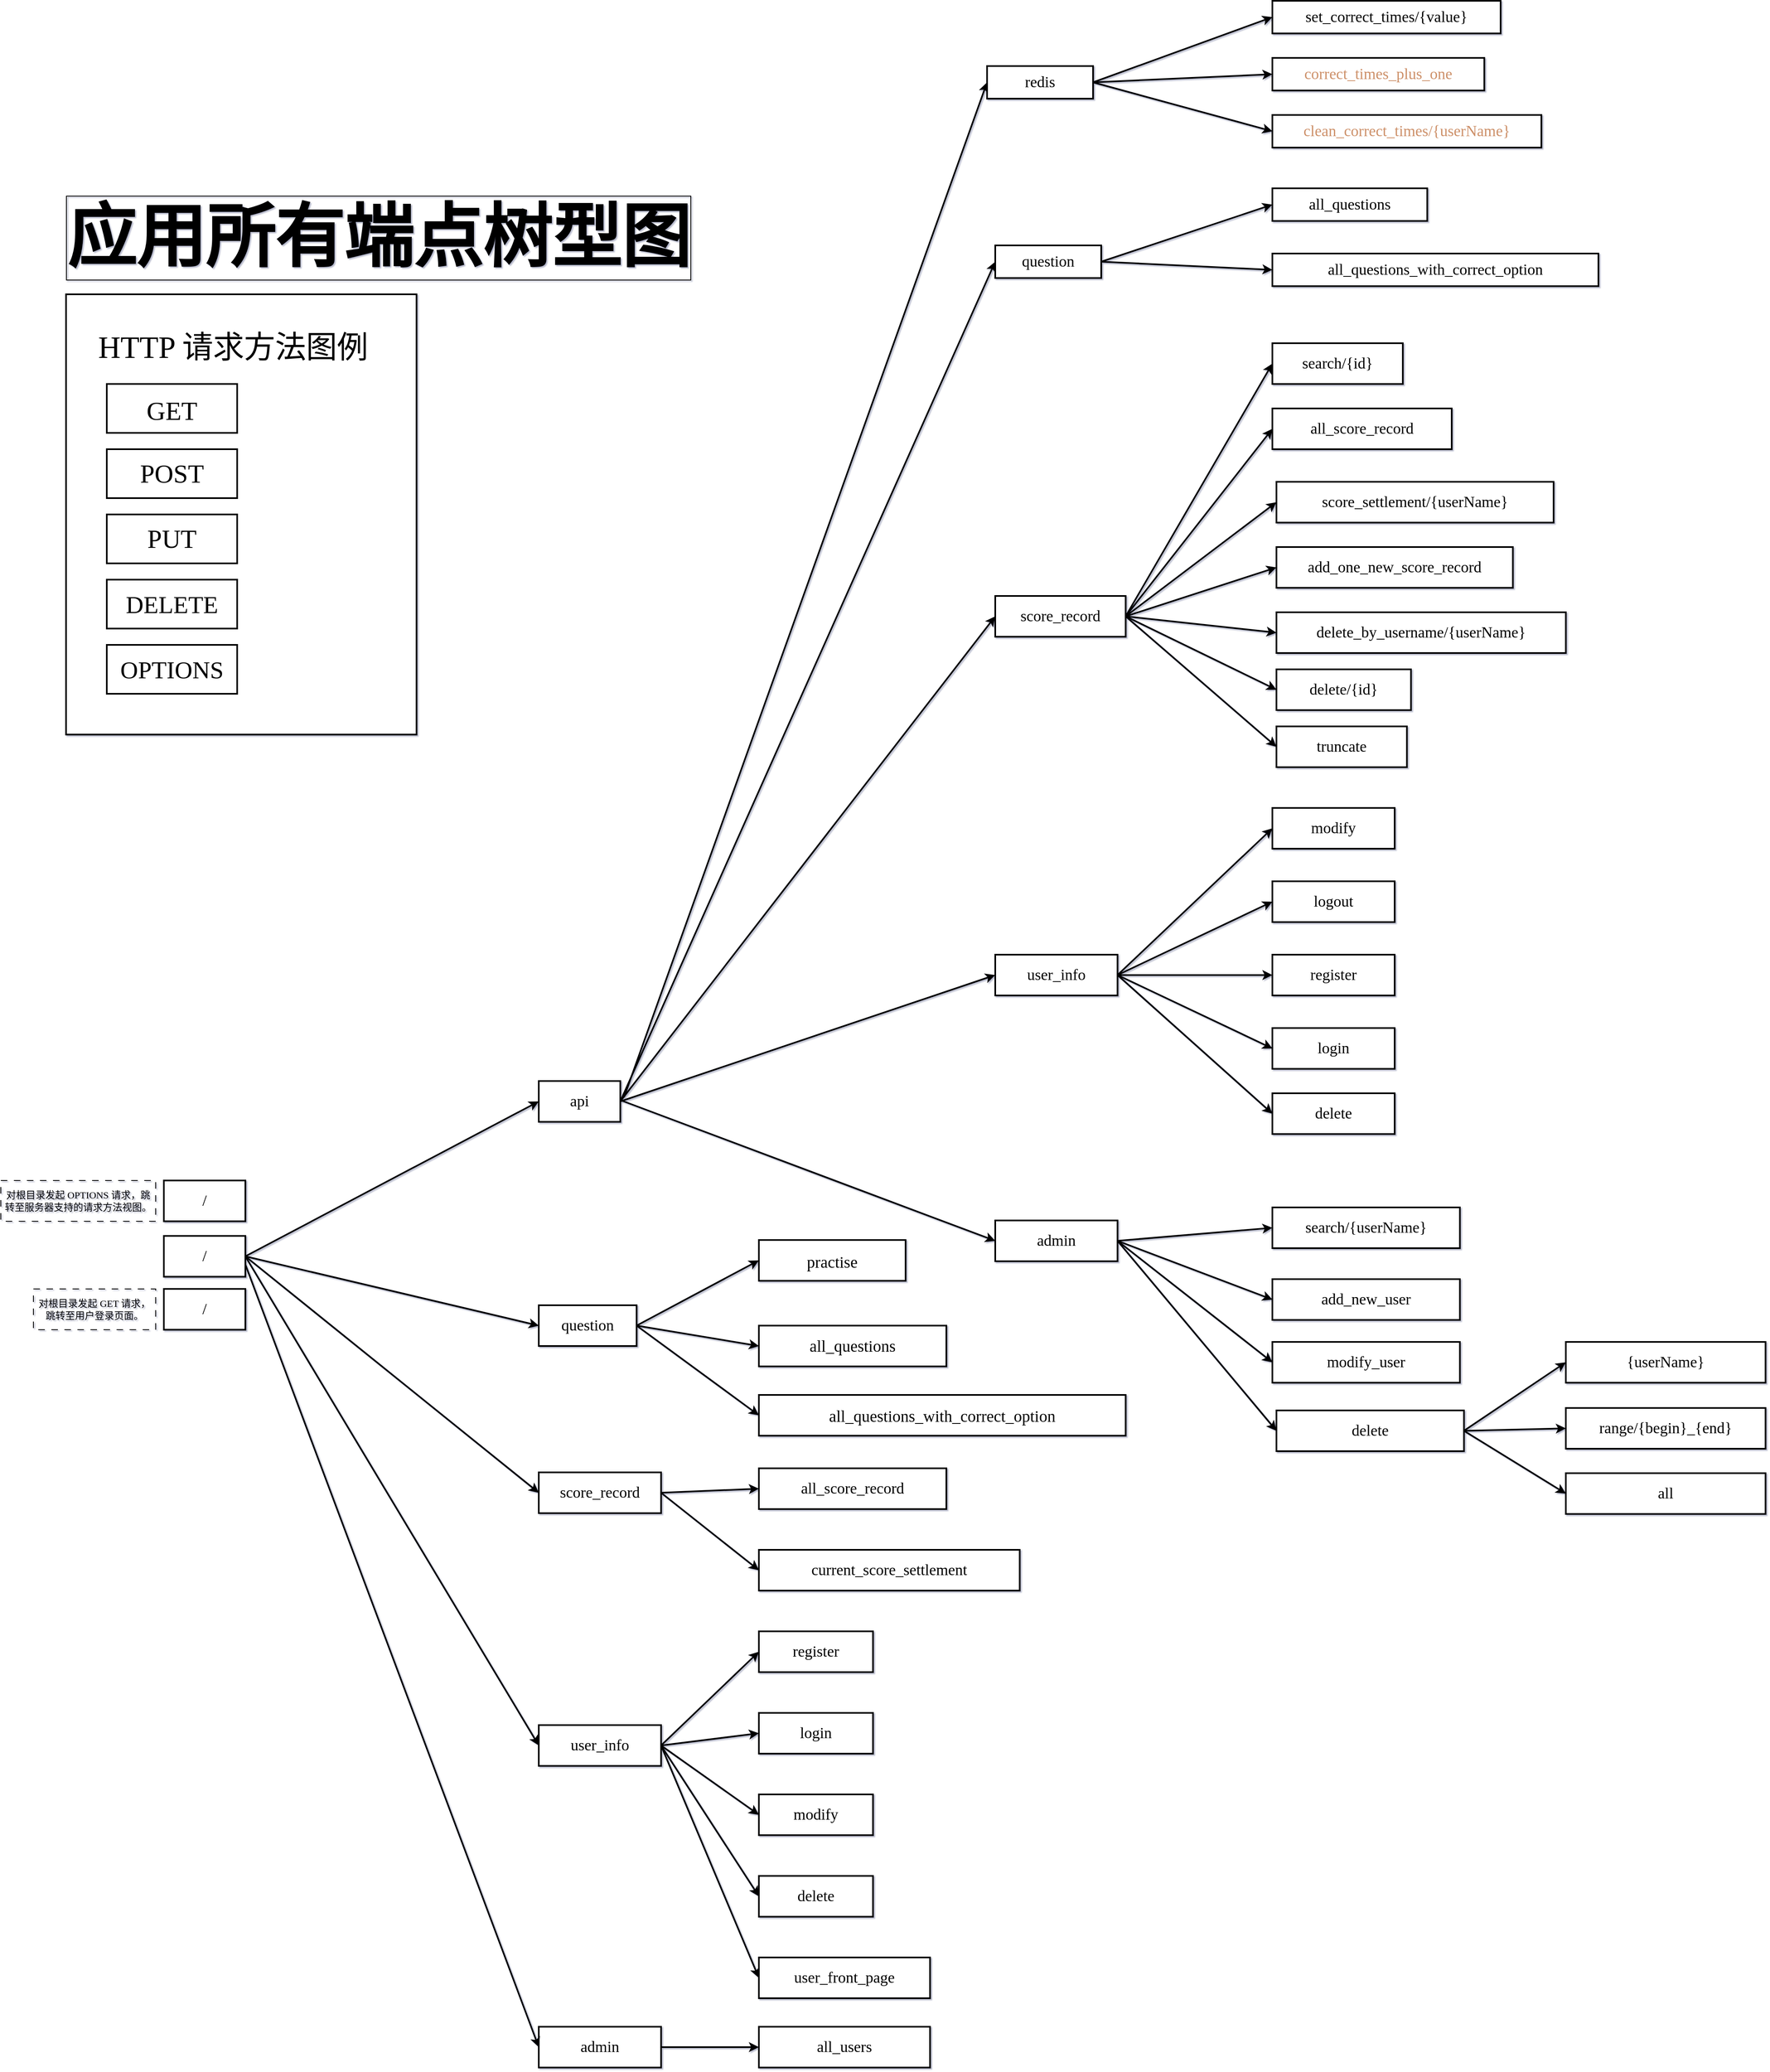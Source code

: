 <mxfile>
    <diagram id="_UrblQMBphAFoHFJ3hvH" name="第 1 页">
        <mxGraphModel dx="5532" dy="3304" grid="1" gridSize="10" guides="1" tooltips="1" connect="1" arrows="1" fold="1" page="1" pageScale="1" pageWidth="2336" pageHeight="1654" background="light-dark(#FFFFFF,#000000)" math="0" shadow="1">
            <root>
                <mxCell id="0"/>
                <mxCell id="1" parent="0"/>
                <mxCell id="5" value="&lt;font style=&quot;color: light-dark(rgb(0, 0, 0), rgb(255, 255, 255));&quot;&gt;/&lt;/font&gt;" style="rounded=0;whiteSpace=wrap;html=1;fontFamily=Lucida Console;fontSize=19;verticalAlign=middle;textShadow=0;fontColor=light-dark(#000000,#FFFFFF);strokeWidth=2;" parent="1" vertex="1">
                    <mxGeometry x="-790" y="1025" width="100" height="50" as="geometry"/>
                </mxCell>
                <mxCell id="6" value="&lt;font style=&quot;font-size: 85px;&quot;&gt;&lt;b&gt;应用所有端点树型图&lt;/b&gt;&lt;/font&gt;" style="text;html=1;align=center;verticalAlign=middle;whiteSpace=wrap;rounded=0;fontFamily=Lucida Console;fontColor=light-dark(#000000,#FFFFFF);labelBorderColor=default;strokeWidth=2;" parent="1" vertex="1">
                    <mxGeometry x="-933" y="-270" width="813" height="140" as="geometry"/>
                </mxCell>
                <mxCell id="7" value="" style="endArrow=classic;html=1;exitX=1;exitY=0.5;exitDx=0;exitDy=0;fontFamily=Lucida Console;fontSize=19;entryX=0;entryY=0.5;entryDx=0;entryDy=0;verticalAlign=middle;textShadow=0;fontColor=light-dark(#000000,#FFFFFF);strokeWidth=2;" parent="1" source="5" target="9" edge="1">
                    <mxGeometry width="50" height="50" relative="1" as="geometry">
                        <mxPoint x="-610" y="955" as="sourcePoint"/>
                        <mxPoint x="-560" y="905" as="targetPoint"/>
                    </mxGeometry>
                </mxCell>
                <mxCell id="9" value="&lt;span&gt;&lt;font style=&quot;color: light-dark(rgb(0, 0, 0), rgb(255, 255, 255));&quot;&gt;api&lt;/font&gt;&lt;/span&gt;" style="rounded=0;whiteSpace=wrap;html=1;fontFamily=Lucida Console;fontSize=19;verticalAlign=middle;textShadow=0;fontColor=light-dark(#000000,#FFFFFF);strokeWidth=2;" parent="1" vertex="1">
                    <mxGeometry x="-330" y="835" width="100" height="50" as="geometry"/>
                </mxCell>
                <mxCell id="10" value="&lt;font style=&quot;color: light-dark(rgb(0, 0, 0), rgb(255, 255, 255));&quot;&gt;question&lt;/font&gt;" style="rounded=0;whiteSpace=wrap;html=1;fontFamily=Lucida Console;fontSize=19;verticalAlign=middle;textShadow=0;fontColor=light-dark(#000000,#FFFFFF);strokeWidth=2;" parent="1" vertex="1">
                    <mxGeometry x="-330" y="1110" width="120" height="50" as="geometry"/>
                </mxCell>
                <mxCell id="11" value="&lt;div style=&quot;&quot;&gt;&lt;div&gt;&lt;font style=&quot;color: light-dark(rgb(0, 0, 0), rgb(255, 255, 255));&quot;&gt;score_record&lt;/font&gt;&lt;/div&gt;&lt;/div&gt;" style="rounded=0;whiteSpace=wrap;html=1;fontFamily=Lucida Console;fontSize=19;verticalAlign=middle;textShadow=0;fontColor=light-dark(#000000,#FFFFFF);strokeWidth=2;" parent="1" vertex="1">
                    <mxGeometry x="-330" y="1315" width="150" height="50" as="geometry"/>
                </mxCell>
                <mxCell id="13" value="" style="endArrow=classic;html=1;exitX=1;exitY=0.5;exitDx=0;exitDy=0;entryX=0;entryY=0.5;entryDx=0;entryDy=0;verticalAlign=middle;textShadow=0;fontColor=light-dark(#000000,#FFFFFF);strokeWidth=2;fontFamily=Lucida Console;" parent="1" source="5" target="10" edge="1">
                    <mxGeometry width="50" height="50" relative="1" as="geometry">
                        <mxPoint x="-630" y="1300" as="sourcePoint"/>
                        <mxPoint x="-520" y="1365" as="targetPoint"/>
                    </mxGeometry>
                </mxCell>
                <mxCell id="14" value="" style="endArrow=classic;html=1;entryX=0;entryY=0.5;entryDx=0;entryDy=0;verticalAlign=middle;textShadow=0;fontColor=light-dark(#000000,#FFFFFF);exitX=1;exitY=0.5;exitDx=0;exitDy=0;strokeWidth=2;fontFamily=Lucida Console;" parent="1" source="5" target="11" edge="1">
                    <mxGeometry width="50" height="50" relative="1" as="geometry">
                        <mxPoint x="-690" y="1055" as="sourcePoint"/>
                        <mxPoint x="-550" y="1435" as="targetPoint"/>
                    </mxGeometry>
                </mxCell>
                <mxCell id="15" value="" style="endArrow=classic;html=1;exitX=1;exitY=0.5;exitDx=0;exitDy=0;entryX=0;entryY=0.5;entryDx=0;entryDy=0;verticalAlign=middle;textShadow=0;fontColor=light-dark(#000000,#FFFFFF);strokeWidth=2;fontFamily=Lucida Console;" parent="1" source="11" target="17" edge="1">
                    <mxGeometry width="50" height="50" relative="1" as="geometry">
                        <mxPoint x="-240" y="1400" as="sourcePoint"/>
                        <mxPoint x="-190" y="1330" as="targetPoint"/>
                    </mxGeometry>
                </mxCell>
                <mxCell id="17" value="&lt;div&gt;&lt;font style=&quot;color: light-dark(rgb(0, 0, 0), rgb(0, 204, 102));&quot;&gt;all_score_record&lt;/font&gt;&lt;/div&gt;" style="rounded=0;whiteSpace=wrap;html=1;fontFamily=Lucida Console;fontSize=19;verticalAlign=middle;textShadow=0;fontColor=light-dark(#000000,#FFFFFF);strokeWidth=2;" parent="1" vertex="1">
                    <mxGeometry x="-60" y="1310" width="230" height="50" as="geometry"/>
                </mxCell>
                <mxCell id="19" value="&lt;div style=&quot;&quot;&gt;&lt;div&gt;&lt;font style=&quot;color: light-dark(rgb(0, 0, 0), rgb(0, 204, 102));&quot;&gt;current_score_settlement&lt;/font&gt;&lt;/div&gt;&lt;/div&gt;" style="rounded=0;whiteSpace=wrap;html=1;fontFamily=Lucida Console;fontSize=19;verticalAlign=middle;textShadow=0;fontColor=light-dark(#000000,#FFFFFF);strokeWidth=2;" parent="1" vertex="1">
                    <mxGeometry x="-60" y="1410" width="320" height="50" as="geometry"/>
                </mxCell>
                <mxCell id="20" value="" style="endArrow=classic;html=1;exitX=1;exitY=0.5;exitDx=0;exitDy=0;entryX=0;entryY=0.5;entryDx=0;entryDy=0;verticalAlign=middle;textShadow=0;fontColor=light-dark(#000000,#FFFFFF);strokeWidth=2;fontFamily=Lucida Console;" parent="1" source="11" target="19" edge="1">
                    <mxGeometry width="50" height="50" relative="1" as="geometry">
                        <mxPoint x="-270" y="1510" as="sourcePoint"/>
                        <mxPoint x="-220" y="1460" as="targetPoint"/>
                    </mxGeometry>
                </mxCell>
                <mxCell id="21" value="&lt;font style=&quot;color: light-dark(rgb(0, 0, 0), rgb(0, 204, 102)); font-size: 20px;&quot;&gt;all_questions&lt;/font&gt;" style="rounded=0;whiteSpace=wrap;html=1;fontFamily=Lucida Console;fontSize=19;verticalAlign=middle;textShadow=0;fontColor=light-dark(#000000,#FFFFFF);strokeWidth=2;" parent="1" vertex="1">
                    <mxGeometry x="-60" y="1135" width="230" height="50" as="geometry"/>
                </mxCell>
                <mxCell id="22" value="" style="endArrow=classic;html=1;entryX=0;entryY=0.5;entryDx=0;entryDy=0;verticalAlign=middle;textShadow=0;fontColor=light-dark(#000000,#FFFFFF);strokeWidth=2;fontFamily=Lucida Console;exitX=1;exitY=0.5;exitDx=0;exitDy=0;" parent="1" target="21" edge="1" source="10">
                    <mxGeometry width="50" height="50" relative="1" as="geometry">
                        <mxPoint x="-310" y="1275" as="sourcePoint"/>
                        <mxPoint x="-260" y="1225" as="targetPoint"/>
                    </mxGeometry>
                </mxCell>
                <mxCell id="23" value="" style="endArrow=classic;html=1;entryX=0;entryY=0.5;entryDx=0;entryDy=0;verticalAlign=middle;textShadow=0;fontColor=light-dark(#000000,#FFFFFF);strokeWidth=2;fontFamily=Lucida Console;exitX=1;exitY=0.5;exitDx=0;exitDy=0;" parent="1" target="24" edge="1" source="10">
                    <mxGeometry width="50" height="50" relative="1" as="geometry">
                        <mxPoint x="-310" y="1275" as="sourcePoint"/>
                        <mxPoint x="-220" y="1305" as="targetPoint"/>
                    </mxGeometry>
                </mxCell>
                <mxCell id="24" value="&lt;font style=&quot;color: light-dark(rgb(0, 0, 0), rgb(0, 204, 102)); font-size: 20px;&quot;&gt;all_questions_with_correct_option&lt;/font&gt;" style="whiteSpace=wrap;html=1;fontFamily=Lucida Console;verticalAlign=middle;textShadow=0;fontColor=light-dark(#000000,#FFFFFF);strokeWidth=2;" parent="1" vertex="1">
                    <mxGeometry x="-60" y="1220" width="450" height="50" as="geometry"/>
                </mxCell>
                <mxCell id="25" value="" style="endArrow=classic;html=1;entryX=0;entryY=0.5;entryDx=0;entryDy=0;verticalAlign=middle;textShadow=0;fontColor=light-dark(#000000,#FFFFFF);strokeWidth=2;fontFamily=Lucida Console;exitX=1;exitY=0.5;exitDx=0;exitDy=0;" parent="1" target="26" edge="1" source="10">
                    <mxGeometry width="50" height="50" relative="1" as="geometry">
                        <mxPoint x="-310" y="1275" as="sourcePoint"/>
                        <mxPoint x="-160" y="1065" as="targetPoint"/>
                    </mxGeometry>
                </mxCell>
                <mxCell id="26" value="&lt;font style=&quot;color: light-dark(rgb(0, 0, 0), rgb(0, 204, 102)); font-size: 20px;&quot;&gt;practise&lt;/font&gt;" style="rounded=0;whiteSpace=wrap;html=1;fontFamily=Lucida Console;fontSize=25;fontStyle=0;verticalAlign=middle;textShadow=0;fontColor=light-dark(#000000,#FFFFFF);strokeWidth=2;" parent="1" vertex="1">
                    <mxGeometry x="-60" y="1030" width="180" height="50" as="geometry"/>
                </mxCell>
                <mxCell id="27" value="" style="endArrow=classic;html=1;exitX=1;exitY=0.5;exitDx=0;exitDy=0;entryX=0;entryY=0.5;entryDx=0;entryDy=0;strokeWidth=2;fontFamily=Lucida Console;" parent="1" source="5" target="28" edge="1">
                    <mxGeometry width="50" height="50" relative="1" as="geometry">
                        <mxPoint x="-630" y="1300" as="sourcePoint"/>
                        <mxPoint x="-520" y="1775" as="targetPoint"/>
                    </mxGeometry>
                </mxCell>
                <mxCell id="28" value="&lt;div style=&quot;&quot;&gt;&lt;div&gt;&lt;font style=&quot;color: light-dark(rgb(0, 0, 0), rgb(255, 255, 255));&quot;&gt;user_info&lt;/font&gt;&lt;/div&gt;&lt;/div&gt;" style="rounded=0;whiteSpace=wrap;html=1;fontFamily=Lucida Console;fontSize=19;verticalAlign=middle;textShadow=0;fontColor=light-dark(#000000,#FFFFFF);strokeWidth=2;" parent="1" vertex="1">
                    <mxGeometry x="-330" y="1625" width="150" height="50" as="geometry"/>
                </mxCell>
                <mxCell id="29" value="" style="endArrow=classic;html=1;exitX=1;exitY=0.5;exitDx=0;exitDy=0;entryX=0;entryY=0.5;entryDx=0;entryDy=0;strokeWidth=2;fontFamily=Lucida Console;" parent="1" source="28" target="33" edge="1">
                    <mxGeometry width="50" height="50" relative="1" as="geometry">
                        <mxPoint x="-120" y="1560" as="sourcePoint"/>
                        <mxPoint x="-110" y="1660" as="targetPoint"/>
                    </mxGeometry>
                </mxCell>
                <mxCell id="30" value="&lt;div style=&quot;&quot;&gt;&lt;div&gt;&lt;font style=&quot;color: light-dark(rgb(0, 0, 0), rgb(0, 204, 102));&quot;&gt;login&lt;/font&gt;&lt;/div&gt;&lt;/div&gt;" style="rounded=0;whiteSpace=wrap;html=1;fontFamily=Lucida Console;fontSize=19;verticalAlign=middle;textShadow=0;fontColor=light-dark(#000000,#FFFFFF);strokeWidth=2;" parent="1" vertex="1">
                    <mxGeometry x="-60" y="1610" width="140" height="50" as="geometry"/>
                </mxCell>
                <mxCell id="31" value="" style="endArrow=classic;html=1;exitX=1;exitY=0.5;exitDx=0;exitDy=0;entryX=0;entryY=0.5;entryDx=0;entryDy=0;strokeWidth=2;fontFamily=Lucida Console;" parent="1" source="28" target="30" edge="1">
                    <mxGeometry width="50" height="50" relative="1" as="geometry">
                        <mxPoint x="-120" y="1560" as="sourcePoint"/>
                        <mxPoint x="-130" y="1760" as="targetPoint"/>
                    </mxGeometry>
                </mxCell>
                <mxCell id="33" value="&lt;div style=&quot;&quot;&gt;&lt;div&gt;&lt;font style=&quot;color: light-dark(rgb(0, 0, 0), rgb(0, 204, 102));&quot;&gt;register&lt;/font&gt;&lt;/div&gt;&lt;/div&gt;" style="rounded=0;whiteSpace=wrap;html=1;fontFamily=Lucida Console;fontSize=19;verticalAlign=middle;textShadow=0;fontColor=light-dark(#000000,#FFFFFF);strokeWidth=2;" parent="1" vertex="1">
                    <mxGeometry x="-60" y="1510" width="140" height="50" as="geometry"/>
                </mxCell>
                <mxCell id="34" value="" style="endArrow=classic;html=1;exitX=1;exitY=0.5;exitDx=0;exitDy=0;entryX=0;entryY=0.5;entryDx=0;entryDy=0;strokeWidth=2;fontFamily=Lucida Console;" parent="1" source="28" target="35" edge="1">
                    <mxGeometry width="50" height="50" relative="1" as="geometry">
                        <mxPoint x="-120" y="1560" as="sourcePoint"/>
                        <mxPoint x="-130" y="1840" as="targetPoint"/>
                    </mxGeometry>
                </mxCell>
                <mxCell id="35" value="&lt;div style=&quot;&quot;&gt;&lt;div&gt;&lt;font style=&quot;color: light-dark(rgb(0, 0, 0), rgb(0, 204, 102));&quot;&gt;modify&lt;/font&gt;&lt;/div&gt;&lt;/div&gt;" style="rounded=0;whiteSpace=wrap;html=1;fontFamily=Lucida Console;fontSize=19;verticalAlign=middle;textShadow=0;fontColor=light-dark(#000000,#FFFFFF);strokeWidth=2;" parent="1" vertex="1">
                    <mxGeometry x="-60" y="1710" width="140" height="50" as="geometry"/>
                </mxCell>
                <mxCell id="36" value="" style="endArrow=classic;html=1;exitX=1;exitY=0.5;exitDx=0;exitDy=0;entryX=0;entryY=0.5;entryDx=0;entryDy=0;strokeWidth=2;fontFamily=Lucida Console;" parent="1" source="28" target="37" edge="1">
                    <mxGeometry width="50" height="50" relative="1" as="geometry">
                        <mxPoint x="-120" y="1560" as="sourcePoint"/>
                        <mxPoint x="-130" y="1930" as="targetPoint"/>
                    </mxGeometry>
                </mxCell>
                <mxCell id="37" value="&lt;div style=&quot;&quot;&gt;&lt;div&gt;&lt;font style=&quot;color: light-dark(rgb(0, 0, 0), rgb(0, 204, 102));&quot;&gt;delete&lt;/font&gt;&lt;/div&gt;&lt;/div&gt;" style="rounded=0;whiteSpace=wrap;html=1;fontFamily=Lucida Console;fontSize=19;verticalAlign=middle;textShadow=0;fontColor=light-dark(#000000,#FFFFFF);strokeWidth=2;" parent="1" vertex="1">
                    <mxGeometry x="-60" y="1810" width="140" height="50" as="geometry"/>
                </mxCell>
                <mxCell id="38" value="&lt;div style=&quot;&quot;&gt;&lt;div&gt;&lt;font style=&quot;color: light-dark(rgb(0, 0, 0), rgb(0, 204, 102));&quot;&gt;user_front_page&lt;/font&gt;&lt;/div&gt;&lt;/div&gt;" style="rounded=0;whiteSpace=wrap;html=1;fontFamily=Lucida Console;fontSize=19;verticalAlign=middle;textShadow=0;fontColor=light-dark(#000000,#FFFFFF);strokeWidth=2;" parent="1" vertex="1">
                    <mxGeometry x="-60" y="1910" width="210" height="50" as="geometry"/>
                </mxCell>
                <mxCell id="39" value="" style="endArrow=classic;html=1;exitX=1;exitY=0.5;exitDx=0;exitDy=0;entryX=0;entryY=0.5;entryDx=0;entryDy=0;strokeWidth=2;fontFamily=Lucida Console;" parent="1" source="28" target="38" edge="1">
                    <mxGeometry width="50" height="50" relative="1" as="geometry">
                        <mxPoint x="-120" y="1560" as="sourcePoint"/>
                        <mxPoint x="-250" y="1880" as="targetPoint"/>
                    </mxGeometry>
                </mxCell>
                <mxCell id="40" value="question" style="rounded=0;whiteSpace=wrap;html=1;fontFamily=Lucida Console;fontSize=19;fontStyle=0;verticalAlign=middle;textShadow=0;fontColor=light-dark(#000000,#FFFFFF);strokeWidth=2;" parent="1" vertex="1">
                    <mxGeometry x="230" y="-190" width="130" height="40" as="geometry"/>
                </mxCell>
                <mxCell id="43" value="" style="endArrow=classic;html=1;exitX=1;exitY=0.5;exitDx=0;exitDy=0;entryX=0;entryY=0.5;entryDx=0;entryDy=0;strokeWidth=2;fontFamily=Lucida Console;" parent="1" source="9" target="40" edge="1">
                    <mxGeometry width="50" height="50" relative="1" as="geometry">
                        <mxPoint x="-410" y="370" as="sourcePoint"/>
                        <mxPoint x="-360" y="320" as="targetPoint"/>
                    </mxGeometry>
                </mxCell>
                <mxCell id="45" value="score_record" style="rounded=0;whiteSpace=wrap;html=1;fontFamily=Lucida Console;fontSize=19;fontStyle=0;verticalAlign=middle;textShadow=0;fontColor=light-dark(#000000,#FFFFFF);strokeWidth=2;" parent="1" vertex="1">
                    <mxGeometry x="230" y="240" width="160" height="50" as="geometry"/>
                </mxCell>
                <mxCell id="46" value="" style="endArrow=classic;html=1;exitX=1;exitY=0.5;exitDx=0;exitDy=0;entryX=0;entryY=0.5;entryDx=0;entryDy=0;strokeWidth=2;fontFamily=Lucida Console;" parent="1" source="9" target="45" edge="1">
                    <mxGeometry width="50" height="50" relative="1" as="geometry">
                        <mxPoint x="-110" y="915" as="sourcePoint"/>
                        <mxPoint x="-60" y="865" as="targetPoint"/>
                    </mxGeometry>
                </mxCell>
                <mxCell id="47" value="user_info" style="rounded=0;whiteSpace=wrap;html=1;fontFamily=Lucida Console;fontSize=19;fontStyle=0;verticalAlign=middle;textShadow=0;fontColor=light-dark(#000000,#FFFFFF);strokeWidth=2;" parent="1" vertex="1">
                    <mxGeometry x="230" y="680" width="150" height="50" as="geometry"/>
                </mxCell>
                <mxCell id="48" value="" style="endArrow=classic;html=1;exitX=1;exitY=0.5;exitDx=0;exitDy=0;entryX=0;entryY=0.5;entryDx=0;entryDy=0;strokeWidth=2;fontFamily=Lucida Console;" parent="1" source="9" target="47" edge="1">
                    <mxGeometry width="50" height="50" relative="1" as="geometry">
                        <mxPoint x="-120" y="935" as="sourcePoint"/>
                        <mxPoint x="-70" y="885" as="targetPoint"/>
                    </mxGeometry>
                </mxCell>
                <mxCell id="49" value="" style="endArrow=classic;html=1;exitX=0.997;exitY=0.465;exitDx=0;exitDy=0;exitPerimeter=0;entryX=0;entryY=0.5;entryDx=0;entryDy=0;strokeWidth=2;fontFamily=Lucida Console;" parent="1" source="9" target="50" edge="1">
                    <mxGeometry width="50" height="50" relative="1" as="geometry">
                        <mxPoint x="-180" y="1015" as="sourcePoint"/>
                        <mxPoint x="-60" y="895" as="targetPoint"/>
                    </mxGeometry>
                </mxCell>
                <mxCell id="50" value="admin" style="rounded=0;whiteSpace=wrap;html=1;fontFamily=Lucida Console;fontSize=19;fontStyle=0;verticalAlign=middle;textShadow=0;fontColor=light-dark(#000000,#FFFFFF);strokeWidth=2;" parent="1" vertex="1">
                    <mxGeometry x="230" y="1006" width="150" height="50" as="geometry"/>
                </mxCell>
                <mxCell id="52" value="&lt;font style=&quot;color: light-dark(rgb(0, 0, 0), rgb(0, 204, 102));&quot;&gt;search/{userName}&lt;/font&gt;" style="rounded=0;whiteSpace=wrap;html=1;fontFamily=Lucida Console;fontSize=19;fontStyle=0;verticalAlign=middle;textShadow=0;fontColor=light-dark(#000000,#FFFFFF);strokeWidth=2;" parent="1" vertex="1">
                    <mxGeometry x="570" y="990" width="230" height="50" as="geometry"/>
                </mxCell>
                <mxCell id="53" value="&lt;font style=&quot;color: light-dark(rgb(0, 0, 0), rgb(255, 255, 51));&quot;&gt;add_new_user&lt;/font&gt;" style="rounded=0;whiteSpace=wrap;html=1;fontFamily=Lucida Console;fontSize=19;fontStyle=0;verticalAlign=middle;textShadow=0;fontColor=light-dark(#000000,#FFFFFF);strokeWidth=2;" parent="1" vertex="1">
                    <mxGeometry x="570" y="1078" width="230" height="50" as="geometry"/>
                </mxCell>
                <mxCell id="54" value="&lt;font style=&quot;color: light-dark(rgb(0, 0, 0), rgb(102, 178, 255));&quot;&gt;modify_user&lt;/font&gt;" style="rounded=0;whiteSpace=wrap;html=1;fontFamily=Lucida Console;fontSize=19;fontStyle=0;verticalAlign=middle;textShadow=0;fontColor=light-dark(#000000,#FFFFFF);strokeWidth=2;" parent="1" vertex="1">
                    <mxGeometry x="570" y="1155" width="230" height="50" as="geometry"/>
                </mxCell>
                <mxCell id="55" value="&lt;font style=&quot;color: light-dark(rgb(0, 0, 0), rgb(255, 17, 17));&quot;&gt;delete&lt;/font&gt;" style="rounded=0;whiteSpace=wrap;html=1;fontFamily=Lucida Console;fontSize=19;fontStyle=0;verticalAlign=middle;textShadow=0;fontColor=light-dark(#000000,#FFFFFF);strokeWidth=2;" parent="1" vertex="1">
                    <mxGeometry x="575" y="1239" width="230" height="50" as="geometry"/>
                </mxCell>
                <mxCell id="56" value="" style="endArrow=classic;html=1;exitX=1;exitY=0.5;exitDx=0;exitDy=0;entryX=0;entryY=0.5;entryDx=0;entryDy=0;strokeWidth=2;fontFamily=Lucida Console;" parent="1" source="50" target="52" edge="1">
                    <mxGeometry width="50" height="50" relative="1" as="geometry">
                        <mxPoint x="245" y="745" as="sourcePoint"/>
                        <mxPoint x="345" y="645" as="targetPoint"/>
                    </mxGeometry>
                </mxCell>
                <mxCell id="57" value="" style="endArrow=classic;html=1;exitX=1;exitY=0.5;exitDx=0;exitDy=0;entryX=0;entryY=0.5;entryDx=0;entryDy=0;strokeWidth=2;fontFamily=Lucida Console;" parent="1" source="50" target="53" edge="1">
                    <mxGeometry width="50" height="50" relative="1" as="geometry">
                        <mxPoint x="375" y="1000" as="sourcePoint"/>
                        <mxPoint x="425" y="960" as="targetPoint"/>
                    </mxGeometry>
                </mxCell>
                <mxCell id="58" value="" style="endArrow=classic;html=1;entryX=0;entryY=0.5;entryDx=0;entryDy=0;exitX=1;exitY=0.5;exitDx=0;exitDy=0;strokeWidth=2;fontFamily=Lucida Console;" parent="1" source="50" target="54" edge="1">
                    <mxGeometry width="50" height="50" relative="1" as="geometry">
                        <mxPoint x="335" y="950" as="sourcePoint"/>
                        <mxPoint x="345" y="1060" as="targetPoint"/>
                    </mxGeometry>
                </mxCell>
                <mxCell id="59" value="" style="endArrow=classic;html=1;entryX=0;entryY=0.5;entryDx=0;entryDy=0;exitX=1;exitY=0.5;exitDx=0;exitDy=0;strokeWidth=2;fontFamily=Lucida Console;" parent="1" source="50" target="55" edge="1">
                    <mxGeometry width="50" height="50" relative="1" as="geometry">
                        <mxPoint x="175" y="1090" as="sourcePoint"/>
                        <mxPoint x="225" y="1170" as="targetPoint"/>
                    </mxGeometry>
                </mxCell>
                <mxCell id="61" value="&lt;font style=&quot;color: light-dark(rgb(0, 0, 0), rgb(255, 255, 51));&quot;&gt;register&lt;/font&gt;" style="rounded=0;whiteSpace=wrap;html=1;fontFamily=Lucida Console;fontSize=19;fontStyle=0;verticalAlign=middle;textShadow=0;fontColor=light-dark(#000000,#FFFFFF);strokeWidth=2;" parent="1" vertex="1">
                    <mxGeometry x="570" y="680" width="150" height="50" as="geometry"/>
                </mxCell>
                <mxCell id="62" value="&lt;font style=&quot;color: light-dark(rgb(0, 0, 0), rgb(255, 255, 51));&quot;&gt;login&lt;/font&gt;" style="rounded=0;whiteSpace=wrap;html=1;fontFamily=Lucida Console;fontSize=19;fontStyle=0;verticalAlign=middle;textShadow=0;fontColor=light-dark(#000000,#FFFFFF);strokeWidth=2;" parent="1" vertex="1">
                    <mxGeometry x="570" y="770" width="150" height="50" as="geometry"/>
                </mxCell>
                <mxCell id="63" value="&lt;font style=&quot;color: light-dark(rgb(0, 0, 0), rgb(102, 178, 255));&quot;&gt;modify&lt;/font&gt;" style="rounded=0;whiteSpace=wrap;html=1;fontFamily=Lucida Console;fontSize=19;fontStyle=0;verticalAlign=middle;textShadow=0;fontColor=light-dark(#000000,#FFFFFF);strokeWidth=2;" parent="1" vertex="1">
                    <mxGeometry x="570" y="500" width="150" height="50" as="geometry"/>
                </mxCell>
                <mxCell id="65" value="&lt;font style=&quot;color: light-dark(rgb(0, 0, 0), rgb(255, 17, 17));&quot;&gt;delete&lt;/font&gt;" style="rounded=0;whiteSpace=wrap;html=1;fontFamily=Lucida Console;fontSize=19;fontStyle=0;verticalAlign=middle;textShadow=0;fontColor=light-dark(#000000,#FFFFFF);strokeWidth=2;" parent="1" vertex="1">
                    <mxGeometry x="570" y="850" width="150" height="50" as="geometry"/>
                </mxCell>
                <mxCell id="66" value="" style="endArrow=classic;html=1;entryX=0;entryY=0.5;entryDx=0;entryDy=0;exitX=1;exitY=0.5;exitDx=0;exitDy=0;strokeWidth=2;fontFamily=Lucida Console;" parent="1" source="47" target="63" edge="1">
                    <mxGeometry width="50" height="50" relative="1" as="geometry">
                        <mxPoint x="250" y="570" as="sourcePoint"/>
                        <mxPoint x="570" y="520" as="targetPoint"/>
                    </mxGeometry>
                </mxCell>
                <mxCell id="67" value="" style="endArrow=classic;html=1;exitX=1;exitY=0.5;exitDx=0;exitDy=0;entryX=0;entryY=0.5;entryDx=0;entryDy=0;strokeWidth=2;fontFamily=Lucida Console;" parent="1" source="47" target="61" edge="1">
                    <mxGeometry width="50" height="50" relative="1" as="geometry">
                        <mxPoint x="260" y="610" as="sourcePoint"/>
                        <mxPoint x="310" y="560" as="targetPoint"/>
                    </mxGeometry>
                </mxCell>
                <mxCell id="68" value="" style="endArrow=classic;html=1;exitX=1;exitY=0.5;exitDx=0;exitDy=0;entryX=0;entryY=0.5;entryDx=0;entryDy=0;strokeWidth=2;fontFamily=Lucida Console;" parent="1" source="47" target="62" edge="1">
                    <mxGeometry width="50" height="50" relative="1" as="geometry">
                        <mxPoint x="300" y="630" as="sourcePoint"/>
                        <mxPoint x="350" y="580" as="targetPoint"/>
                    </mxGeometry>
                </mxCell>
                <mxCell id="69" value="" style="endArrow=classic;html=1;exitX=1;exitY=0.5;exitDx=0;exitDy=0;entryX=0;entryY=0.5;entryDx=0;entryDy=0;strokeWidth=2;fontFamily=Lucida Console;" parent="1" source="47" target="65" edge="1">
                    <mxGeometry width="50" height="50" relative="1" as="geometry">
                        <mxPoint x="280" y="610" as="sourcePoint"/>
                        <mxPoint x="330" y="560" as="targetPoint"/>
                    </mxGeometry>
                </mxCell>
                <mxCell id="70" value="" style="endArrow=classic;html=1;exitX=1;exitY=0.5;exitDx=0;exitDy=0;entryX=0;entryY=0.5;entryDx=0;entryDy=0;strokeWidth=2;fontFamily=Lucida Console;" parent="1" source="45" target="71" edge="1">
                    <mxGeometry width="50" height="50" relative="1" as="geometry">
                        <mxPoint x="255" y="100" as="sourcePoint"/>
                        <mxPoint x="355" y="10" as="targetPoint"/>
                    </mxGeometry>
                </mxCell>
                <mxCell id="71" value="&lt;font style=&quot;color: light-dark(rgb(0, 0, 0), rgb(0, 204, 102));&quot;&gt;search/{id}&lt;/font&gt;" style="rounded=0;whiteSpace=wrap;html=1;fontFamily=Lucida Console;fontSize=19;fontStyle=0;verticalAlign=middle;textShadow=0;fontColor=light-dark(#000000,#FFFFFF);strokeWidth=2;" parent="1" vertex="1">
                    <mxGeometry x="570" y="-70" width="160" height="50" as="geometry"/>
                </mxCell>
                <mxCell id="73" value="" style="endArrow=classic;html=1;exitX=1;exitY=0.5;exitDx=0;exitDy=0;entryX=0;entryY=0.5;entryDx=0;entryDy=0;strokeWidth=2;fontFamily=Lucida Console;" parent="1" source="45" target="74" edge="1">
                    <mxGeometry width="50" height="50" relative="1" as="geometry">
                        <mxPoint x="265" y="120" as="sourcePoint"/>
                        <mxPoint x="315" y="70" as="targetPoint"/>
                    </mxGeometry>
                </mxCell>
                <mxCell id="74" value="&lt;font style=&quot;color: light-dark(rgb(0, 0, 0), rgb(0, 204, 102));&quot;&gt;all_score_record&lt;/font&gt;" style="rounded=0;whiteSpace=wrap;html=1;fontFamily=Lucida Console;fontSize=19;fontStyle=0;verticalAlign=middle;textShadow=0;fontColor=light-dark(#000000,#FFFFFF);strokeWidth=2;" parent="1" vertex="1">
                    <mxGeometry x="570" y="10" width="220" height="50" as="geometry"/>
                </mxCell>
                <mxCell id="76" value="" style="endArrow=classic;html=1;exitX=1;exitY=0.5;exitDx=0;exitDy=0;entryX=0;entryY=0.5;entryDx=0;entryDy=0;strokeWidth=2;fontFamily=Lucida Console;" parent="1" source="45" target="140" edge="1">
                    <mxGeometry width="50" height="50" relative="1" as="geometry">
                        <mxPoint x="295" y="150" as="sourcePoint"/>
                        <mxPoint x="930" y="345" as="targetPoint"/>
                    </mxGeometry>
                </mxCell>
                <mxCell id="77" value="&lt;font style=&quot;color: light-dark(rgb(0, 0, 0), rgb(255, 255, 51));&quot;&gt;add_one_new_score_record&lt;/font&gt;" style="rounded=0;whiteSpace=wrap;html=1;fontFamily=Lucida Console;fontSize=19;fontStyle=0;verticalAlign=middle;textShadow=0;fontColor=light-dark(#000000,#FFFFFF);strokeWidth=2;" parent="1" vertex="1">
                    <mxGeometry x="575" y="180" width="290" height="50" as="geometry"/>
                </mxCell>
                <mxCell id="78" value="" style="endArrow=classic;html=1;exitX=1;exitY=0.5;exitDx=0;exitDy=0;entryX=0;entryY=0.5;entryDx=0;entryDy=0;strokeWidth=2;fontFamily=Lucida Console;" parent="1" source="45" target="77" edge="1">
                    <mxGeometry width="50" height="50" relative="1" as="geometry">
                        <mxPoint x="395" y="370" as="sourcePoint"/>
                        <mxPoint x="445" y="320" as="targetPoint"/>
                    </mxGeometry>
                </mxCell>
                <mxCell id="79" value="" style="endArrow=classic;html=1;exitX=1;exitY=0.5;exitDx=0;exitDy=0;entryX=0;entryY=0.5;entryDx=0;entryDy=0;entryPerimeter=0;strokeWidth=2;fontFamily=Lucida Console;" parent="1" source="45" target="80" edge="1">
                    <mxGeometry width="50" height="50" relative="1" as="geometry">
                        <mxPoint x="495" y="380" as="sourcePoint"/>
                        <mxPoint x="715" y="330" as="targetPoint"/>
                    </mxGeometry>
                </mxCell>
                <mxCell id="80" value="&lt;font style=&quot;color: light-dark(rgb(0, 0, 0), rgb(255, 17, 17));&quot;&gt;truncate&lt;/font&gt;" style="rounded=0;whiteSpace=wrap;html=1;fontFamily=Lucida Console;fontSize=19;fontStyle=0;verticalAlign=middle;textShadow=0;fontColor=light-dark(#000000,#FFFFFF);strokeWidth=2;" parent="1" vertex="1">
                    <mxGeometry x="575" y="400" width="160" height="50" as="geometry"/>
                </mxCell>
                <mxCell id="85" value="&lt;font style=&quot;color: light-dark(rgb(0, 0, 0), rgb(0, 204, 102));&quot;&gt;all_questions&lt;/font&gt;" style="rounded=0;whiteSpace=wrap;html=1;fontFamily=Lucida Console;fontSize=19;fontStyle=0;verticalAlign=middle;textShadow=0;fontColor=light-dark(#000000,#FFFFFF);strokeWidth=2;" parent="1" vertex="1">
                    <mxGeometry x="570" y="-260" width="190" height="40" as="geometry"/>
                </mxCell>
                <mxCell id="88" value="&lt;font style=&quot;color: light-dark(rgb(0, 0, 0), rgb(0, 204, 102));&quot;&gt;all_questions_with_correct_option&lt;/font&gt;" style="rounded=0;whiteSpace=wrap;html=1;fontFamily=Lucida Console;fontSize=19;fontStyle=0;verticalAlign=middle;textShadow=0;fontColor=light-dark(#000000,#FFFFFF);strokeWidth=2;" parent="1" vertex="1">
                    <mxGeometry x="570" y="-180" width="400" height="40" as="geometry"/>
                </mxCell>
                <mxCell id="93" value="" style="endArrow=classic;html=1;entryX=0;entryY=0.5;entryDx=0;entryDy=0;strokeWidth=2;fontFamily=Lucida Console;" parent="1" target="85" edge="1">
                    <mxGeometry width="50" height="50" relative="1" as="geometry">
                        <mxPoint x="360" y="-170" as="sourcePoint"/>
                        <mxPoint x="410" y="-220" as="targetPoint"/>
                    </mxGeometry>
                </mxCell>
                <mxCell id="94" value="" style="endArrow=classic;html=1;exitX=1;exitY=0.5;exitDx=0;exitDy=0;entryX=0;entryY=0.5;entryDx=0;entryDy=0;strokeWidth=2;fontFamily=Lucida Console;" parent="1" source="40" target="88" edge="1">
                    <mxGeometry width="50" height="50" relative="1" as="geometry">
                        <mxPoint x="380" y="-100" as="sourcePoint"/>
                        <mxPoint x="430" y="-150" as="targetPoint"/>
                    </mxGeometry>
                </mxCell>
                <mxCell id="97" value="&lt;div style=&quot;&quot;&gt;&lt;font style=&quot;color: light-dark(rgb(0, 0, 0), rgb(255, 255, 255));&quot;&gt;admin&lt;/font&gt;&lt;/div&gt;" style="rounded=0;whiteSpace=wrap;html=1;fontFamily=Lucida Console;fontSize=19;verticalAlign=middle;textShadow=0;fontColor=light-dark(#000000,#FFFFFF);strokeWidth=2;" parent="1" vertex="1">
                    <mxGeometry x="-330" y="1995" width="150" height="50" as="geometry"/>
                </mxCell>
                <mxCell id="98" value="" style="endArrow=classic;html=1;entryX=0;entryY=0.5;entryDx=0;entryDy=0;strokeWidth=2;fontFamily=Lucida Console;" parent="1" target="97" edge="1">
                    <mxGeometry width="50" height="50" relative="1" as="geometry">
                        <mxPoint x="-690" y="1060" as="sourcePoint"/>
                        <mxPoint x="-510" y="1970" as="targetPoint"/>
                    </mxGeometry>
                </mxCell>
                <mxCell id="106" value="" style="rounded=0;labelBackgroundColor=none;labelBorderColor=none;fontColor=none;noLabel=1;strokeWidth=2;fontFamily=Lucida Console;" parent="1" vertex="1">
                    <mxGeometry x="-910" y="-130" width="430" height="540" as="geometry"/>
                </mxCell>
                <mxCell id="100" value="&lt;font style=&quot;font-size: 38px;&quot;&gt;HTTP 请求方法图例&lt;/font&gt;" style="text;html=1;align=center;verticalAlign=middle;whiteSpace=wrap;rounded=0;strokeWidth=2;fontFamily=Lucida Console;" parent="1" vertex="1">
                    <mxGeometry x="-880" y="-90" width="350" height="50" as="geometry"/>
                </mxCell>
                <mxCell id="101" value="&lt;font style=&quot;font-size: 32px; color: light-dark(rgb(0, 0, 0), rgb(0, 204, 102));&quot;&gt;GET&lt;/font&gt;" style="rounded=0;whiteSpace=wrap;fontColor=light-dark(#000000,#00CC66);labelBackgroundColor=none;labelBorderColor=none;textShadow=0;html=1;fontSize=42;strokeWidth=2;fontFamily=Lucida Console;" parent="1" vertex="1">
                    <mxGeometry x="-860" y="-20" width="160" height="60" as="geometry"/>
                </mxCell>
                <mxCell id="102" value="&lt;font style=&quot;font-size: 32px; color: light-dark(rgb(0, 0, 0), rgb(255, 255, 51));&quot;&gt;POST&lt;/font&gt;" style="rounded=0;whiteSpace=wrap;html=1;strokeWidth=2;fontFamily=Lucida Console;" parent="1" vertex="1">
                    <mxGeometry x="-860" y="60" width="160" height="60" as="geometry"/>
                </mxCell>
                <mxCell id="103" value="&lt;font style=&quot;font-size: 32px; color: light-dark(rgb(0, 0, 0), rgb(102, 178, 255));&quot;&gt;PUT&lt;/font&gt;" style="rounded=0;whiteSpace=wrap;html=1;strokeWidth=2;fontFamily=Lucida Console;" parent="1" vertex="1">
                    <mxGeometry x="-860" y="140" width="160" height="60" as="geometry"/>
                </mxCell>
                <mxCell id="104" value="&lt;font style=&quot;color: light-dark(rgb(0, 0, 0), rgb(255, 17, 17)); font-size: 30px;&quot;&gt;DELETE&lt;/font&gt;" style="rounded=0;whiteSpace=wrap;html=1;strokeWidth=2;fontFamily=Lucida Console;" parent="1" vertex="1">
                    <mxGeometry x="-860" y="220" width="160" height="60" as="geometry"/>
                </mxCell>
                <mxCell id="115" value="&lt;font style=&quot;color: light-dark(rgb(0, 0, 0), rgb(0, 204, 102));&quot;&gt;all_users&lt;/font&gt;" style="rounded=0;whiteSpace=wrap;html=1;fontFamily=Lucida Console;fontSize=19;fontStyle=0;verticalAlign=middle;textShadow=0;fontColor=light-dark(#000000,#FFFFFF);strokeWidth=2;" parent="1" vertex="1">
                    <mxGeometry x="-60" y="1995" width="210" height="50" as="geometry"/>
                </mxCell>
                <mxCell id="116" value="" style="endArrow=classic;html=1;exitX=1;exitY=0.5;exitDx=0;exitDy=0;entryX=0;entryY=0.5;entryDx=0;entryDy=0;strokeWidth=2;fontFamily=Lucida Console;" parent="1" source="97" target="115" edge="1">
                    <mxGeometry width="50" height="50" relative="1" as="geometry">
                        <mxPoint x="-180" y="2135.5" as="sourcePoint"/>
                        <mxPoint x="-130" y="2085.5" as="targetPoint"/>
                    </mxGeometry>
                </mxCell>
                <mxCell id="117" value="&lt;font style=&quot;color: light-dark(rgb(0, 0, 0), rgb(255, 17, 17));&quot;&gt;{userName}&lt;/font&gt;" style="rounded=0;whiteSpace=wrap;html=1;fontFamily=Lucida Console;fontSize=19;fontStyle=0;verticalAlign=middle;textShadow=0;fontColor=light-dark(#000000,#FFFFFF);strokeWidth=2;" parent="1" vertex="1">
                    <mxGeometry x="930" y="1155" width="245" height="50" as="geometry"/>
                </mxCell>
                <mxCell id="118" value="&lt;font style=&quot;color: light-dark(rgb(0, 0, 0), rgb(255, 17, 17));&quot;&gt;range/{begin}_{end}&lt;/font&gt;" style="rounded=0;whiteSpace=wrap;html=1;fontFamily=Lucida Console;fontSize=19;fontStyle=0;verticalAlign=middle;textShadow=0;fontColor=light-dark(#000000,#FFFFFF);strokeWidth=2;" parent="1" vertex="1">
                    <mxGeometry x="930" y="1236" width="245" height="50" as="geometry"/>
                </mxCell>
                <mxCell id="119" value="&lt;font style=&quot;color: light-dark(rgb(0, 0, 0), rgb(255, 17, 17));&quot;&gt;all&lt;/font&gt;" style="rounded=0;whiteSpace=wrap;html=1;fontFamily=Lucida Console;fontSize=19;fontStyle=0;verticalAlign=middle;textShadow=0;fontColor=light-dark(#000000,#FFFFFF);strokeWidth=2;" parent="1" vertex="1">
                    <mxGeometry x="930" y="1316" width="245" height="50" as="geometry"/>
                </mxCell>
                <mxCell id="120" value="" style="endArrow=classic;html=1;exitX=1;exitY=0.5;exitDx=0;exitDy=0;entryX=0;entryY=0.5;entryDx=0;entryDy=0;strokeWidth=2;fontFamily=Lucida Console;" parent="1" source="55" target="117" edge="1">
                    <mxGeometry width="50" height="50" relative="1" as="geometry">
                        <mxPoint x="790" y="1294" as="sourcePoint"/>
                        <mxPoint x="840" y="1244" as="targetPoint"/>
                    </mxGeometry>
                </mxCell>
                <mxCell id="121" value="" style="endArrow=classic;html=1;exitX=1;exitY=0.5;exitDx=0;exitDy=0;entryX=0;entryY=0.5;entryDx=0;entryDy=0;strokeWidth=2;fontFamily=Lucida Console;" parent="1" source="55" target="118" edge="1">
                    <mxGeometry width="50" height="50" relative="1" as="geometry">
                        <mxPoint x="810" y="1274" as="sourcePoint"/>
                        <mxPoint x="860" y="1224" as="targetPoint"/>
                    </mxGeometry>
                </mxCell>
                <mxCell id="122" value="" style="endArrow=classic;html=1;exitX=1;exitY=0.5;exitDx=0;exitDy=0;entryX=0;entryY=0.5;entryDx=0;entryDy=0;strokeWidth=2;fontFamily=Lucida Console;" parent="1" source="55" target="119" edge="1">
                    <mxGeometry width="50" height="50" relative="1" as="geometry">
                        <mxPoint x="760" y="1174" as="sourcePoint"/>
                        <mxPoint x="860" y="1294" as="targetPoint"/>
                    </mxGeometry>
                </mxCell>
                <mxCell id="125" value="&lt;font style=&quot;color: light-dark(rgb(0, 0, 0), rgb(255, 102, 179)); font-size: 30px;&quot;&gt;OPTIONS&lt;/font&gt;" style="rounded=0;whiteSpace=wrap;html=1;strokeWidth=2;fontFamily=Lucida Console;" parent="1" vertex="1">
                    <mxGeometry x="-860" y="300" width="160" height="60" as="geometry"/>
                </mxCell>
                <mxCell id="126" value="&lt;font style=&quot;color: light-dark(rgb(0, 0, 0), rgb(255, 102, 179));&quot;&gt;/&lt;/font&gt;" style="rounded=0;whiteSpace=wrap;html=1;fontFamily=Lucida Console;fontSize=19;verticalAlign=middle;textShadow=0;fontColor=light-dark(#000000,#FFFFFF);strokeWidth=2;" parent="1" vertex="1">
                    <mxGeometry x="-790" y="957" width="100" height="50" as="geometry"/>
                </mxCell>
                <mxCell id="128" value="对根目录发起 &lt;font style=&quot;color: light-dark(rgb(0, 0, 0), rgb(255, 102, 179));&quot;&gt;OPTIONS&lt;/font&gt; 请求，跳转至服务器支持的请求方法视图。" style="text;html=1;align=center;verticalAlign=middle;whiteSpace=wrap;rounded=0;glass=0;strokeWidth=1;strokeColor=default;dashed=1;dashPattern=8 8;fontFamily=Lucida Console;" parent="1" vertex="1">
                    <mxGeometry x="-990" y="957" width="190" height="50" as="geometry"/>
                </mxCell>
                <mxCell id="129" value="&lt;font style=&quot;color: light-dark(rgb(0, 0, 0), rgb(0, 204, 102));&quot;&gt;/&lt;/font&gt;" style="rounded=0;whiteSpace=wrap;html=1;fontFamily=Lucida Console;fontSize=19;verticalAlign=middle;textShadow=0;fontColor=light-dark(#000000,#FFFFFF);strokeWidth=2;" parent="1" vertex="1">
                    <mxGeometry x="-790" y="1090" width="100" height="50" as="geometry"/>
                </mxCell>
                <mxCell id="130" value="对根目录发起 &lt;font style=&quot;color: light-dark(rgb(0, 0, 0), rgb(0, 204, 102));&quot;&gt;GET&lt;/font&gt; 请求，跳转至用户登录页面。" style="text;html=1;align=center;verticalAlign=middle;whiteSpace=wrap;rounded=0;glass=0;strokeWidth=1;strokeColor=default;dashed=1;dashPattern=8 8;fontFamily=Lucida Console;" parent="1" vertex="1">
                    <mxGeometry x="-950" y="1090" width="150" height="50" as="geometry"/>
                </mxCell>
                <mxCell id="131" value="" style="endArrow=classic;html=1;exitX=1.046;exitY=0.396;exitDx=0;exitDy=0;exitPerimeter=0;strokeWidth=2;entryX=0;entryY=0.5;entryDx=0;entryDy=0;fontFamily=Lucida Console;" parent="1" source="9" target="133" edge="1">
                    <mxGeometry width="50" height="50" relative="1" as="geometry">
                        <mxPoint x="-250" y="810" as="sourcePoint"/>
                        <mxPoint x="160" y="-230" as="targetPoint"/>
                    </mxGeometry>
                </mxCell>
                <mxCell id="133" value="redis" style="rounded=0;whiteSpace=wrap;html=1;fontFamily=Lucida Console;fontSize=19;fontStyle=0;verticalAlign=middle;textShadow=0;fontColor=light-dark(#000000,#FFFFFF);strokeWidth=2;" parent="1" vertex="1">
                    <mxGeometry x="220" y="-410" width="130" height="40" as="geometry"/>
                </mxCell>
                <mxCell id="134" value="" style="endArrow=classic;html=1;exitX=1;exitY=0.5;exitDx=0;exitDy=0;entryX=0;entryY=0.5;entryDx=0;entryDy=0;strokeWidth=2;fontFamily=Lucida Console;" parent="1" source="133" target="135" edge="1">
                    <mxGeometry width="50" height="50" relative="1" as="geometry">
                        <mxPoint x="350" y="-400" as="sourcePoint"/>
                        <mxPoint x="520" y="-450" as="targetPoint"/>
                    </mxGeometry>
                </mxCell>
                <mxCell id="135" value="&lt;div&gt;&lt;div style=&quot;&quot;&gt;&lt;font style=&quot;color: light-dark(rgb(0, 0, 0), rgb(102, 178, 255));&quot;&gt;set_correct_times/{value}&lt;/font&gt;&lt;/div&gt;&lt;/div&gt;" style="rounded=0;whiteSpace=wrap;html=1;fontFamily=Lucida Console;fontSize=19;fontStyle=0;verticalAlign=middle;textShadow=0;fontColor=light-dark(#000000,#FFFFFF);strokeWidth=2;" parent="1" vertex="1">
                    <mxGeometry x="570" y="-490" width="280" height="40" as="geometry"/>
                </mxCell>
                <mxCell id="136" value="" style="endArrow=classic;html=1;exitX=1;exitY=0.5;exitDx=0;exitDy=0;entryX=0;entryY=0.5;entryDx=0;entryDy=0;strokeWidth=2;fontFamily=Lucida Console;" parent="1" source="133" target="137" edge="1">
                    <mxGeometry width="50" height="50" relative="1" as="geometry">
                        <mxPoint x="430" y="-340" as="sourcePoint"/>
                        <mxPoint x="520" y="-390" as="targetPoint"/>
                    </mxGeometry>
                </mxCell>
                <mxCell id="137" value="&lt;div style=&quot;&quot;&gt;&lt;div&gt;&lt;div style=&quot;&quot;&gt;&lt;span&gt;&lt;font style=&quot;color: light-dark(rgb(205, 144, 105), rgb(102, 178, 255));&quot;&gt;correct_times_plus_one&lt;/font&gt;&lt;/span&gt;&lt;/div&gt;&lt;/div&gt;&lt;/div&gt;" style="rounded=0;whiteSpace=wrap;html=1;fontFamily=Lucida Console;fontSize=19;fontStyle=0;verticalAlign=middle;textShadow=0;fontColor=light-dark(#000000,#FFFFFF);strokeWidth=2;" parent="1" vertex="1">
                    <mxGeometry x="570" y="-420" width="260" height="40" as="geometry"/>
                </mxCell>
                <mxCell id="138" value="" style="endArrow=classic;html=1;exitX=1;exitY=0.5;exitDx=0;exitDy=0;entryX=0;entryY=0.5;entryDx=0;entryDy=0;strokeWidth=2;fontFamily=Lucida Console;" parent="1" source="133" target="139" edge="1">
                    <mxGeometry width="50" height="50" relative="1" as="geometry">
                        <mxPoint x="430" y="-300" as="sourcePoint"/>
                        <mxPoint x="560" y="-330" as="targetPoint"/>
                    </mxGeometry>
                </mxCell>
                <mxCell id="139" value="&lt;div style=&quot;&quot;&gt;&lt;div&gt;&lt;div style=&quot;&quot;&gt;&lt;div&gt;&lt;div style=&quot;&quot;&gt;&lt;span&gt;&lt;font style=&quot;color: light-dark(rgb(205, 144, 105), rgb(102, 178, 255));&quot;&gt;clean_correct_times/{userName}&lt;/font&gt;&lt;/span&gt;&lt;/div&gt;&lt;/div&gt;&lt;/div&gt;&lt;/div&gt;&lt;/div&gt;" style="rounded=0;whiteSpace=wrap;html=1;fontFamily=Lucida Console;fontSize=19;fontStyle=0;verticalAlign=middle;textShadow=0;fontColor=light-dark(#000000,#FFFFFF);strokeWidth=2;" parent="1" vertex="1">
                    <mxGeometry x="570" y="-350" width="330" height="40" as="geometry"/>
                </mxCell>
                <mxCell id="140" value="&lt;font style=&quot;color: light-dark(rgb(0, 0, 0), rgb(0, 204, 102));&quot;&gt;score_settlement/{userName}&lt;/font&gt;" style="rounded=0;whiteSpace=wrap;html=1;fontFamily=Lucida Console;fontSize=19;fontStyle=0;verticalAlign=middle;textShadow=0;fontColor=light-dark(#000000,#FFFFFF);strokeWidth=2;" vertex="1" parent="1">
                    <mxGeometry x="575" y="100" width="340" height="50" as="geometry"/>
                </mxCell>
                <mxCell id="141" value="&lt;font style=&quot;color: light-dark(rgb(0, 0, 0), rgb(255, 17, 17));&quot;&gt;delete_by_username/{userName}&lt;/font&gt;" style="rounded=0;whiteSpace=wrap;html=1;fontFamily=Lucida Console;fontSize=19;fontStyle=0;verticalAlign=middle;textShadow=0;fontColor=light-dark(#000000,#FFFFFF);strokeWidth=2;" vertex="1" parent="1">
                    <mxGeometry x="575" y="260" width="355" height="50" as="geometry"/>
                </mxCell>
                <mxCell id="142" value="&lt;font style=&quot;color: light-dark(rgb(0, 0, 0), rgb(255, 17, 17));&quot;&gt;delete/{id}&lt;/font&gt;" style="rounded=0;whiteSpace=wrap;html=1;fontFamily=Lucida Console;fontSize=19;fontStyle=0;verticalAlign=middle;textShadow=0;fontColor=light-dark(#000000,#FFFFFF);strokeWidth=2;" vertex="1" parent="1">
                    <mxGeometry x="575" y="330" width="165" height="50" as="geometry"/>
                </mxCell>
                <mxCell id="143" value="" style="endArrow=classic;html=1;exitX=1;exitY=0.5;exitDx=0;exitDy=0;entryX=0;entryY=0.5;entryDx=0;entryDy=0;strokeWidth=2;fontFamily=Lucida Console;" edge="1" parent="1" source="45" target="141">
                    <mxGeometry width="50" height="50" relative="1" as="geometry">
                        <mxPoint x="360" y="320" as="sourcePoint"/>
                        <mxPoint x="545" y="480" as="targetPoint"/>
                    </mxGeometry>
                </mxCell>
                <mxCell id="144" value="" style="endArrow=classic;html=1;entryX=0;entryY=0.5;entryDx=0;entryDy=0;strokeWidth=2;exitX=1;exitY=0.5;exitDx=0;exitDy=0;fontFamily=Lucida Console;" edge="1" parent="1" source="45" target="142">
                    <mxGeometry width="50" height="50" relative="1" as="geometry">
                        <mxPoint x="390" y="270" as="sourcePoint"/>
                        <mxPoint x="585" y="295" as="targetPoint"/>
                    </mxGeometry>
                </mxCell>
                <mxCell id="145" value="&lt;font style=&quot;color: light-dark(rgb(0, 0, 0), rgb(255, 255, 51));&quot;&gt;logout&lt;/font&gt;" style="rounded=0;whiteSpace=wrap;html=1;fontFamily=Lucida Console;fontSize=19;fontStyle=0;verticalAlign=middle;textShadow=0;fontColor=light-dark(#000000,#FFFFFF);strokeWidth=2;" vertex="1" parent="1">
                    <mxGeometry x="570" y="590" width="150" height="50" as="geometry"/>
                </mxCell>
                <mxCell id="146" value="" style="endArrow=classic;html=1;exitX=1;exitY=0.5;exitDx=0;exitDy=0;entryX=0;entryY=0.5;entryDx=0;entryDy=0;strokeWidth=2;fontFamily=Lucida Console;" edge="1" parent="1" source="47" target="145">
                    <mxGeometry width="50" height="50" relative="1" as="geometry">
                        <mxPoint x="370" y="680" as="sourcePoint"/>
                        <mxPoint x="560" y="680" as="targetPoint"/>
                    </mxGeometry>
                </mxCell>
            </root>
        </mxGraphModel>
    </diagram>
</mxfile>